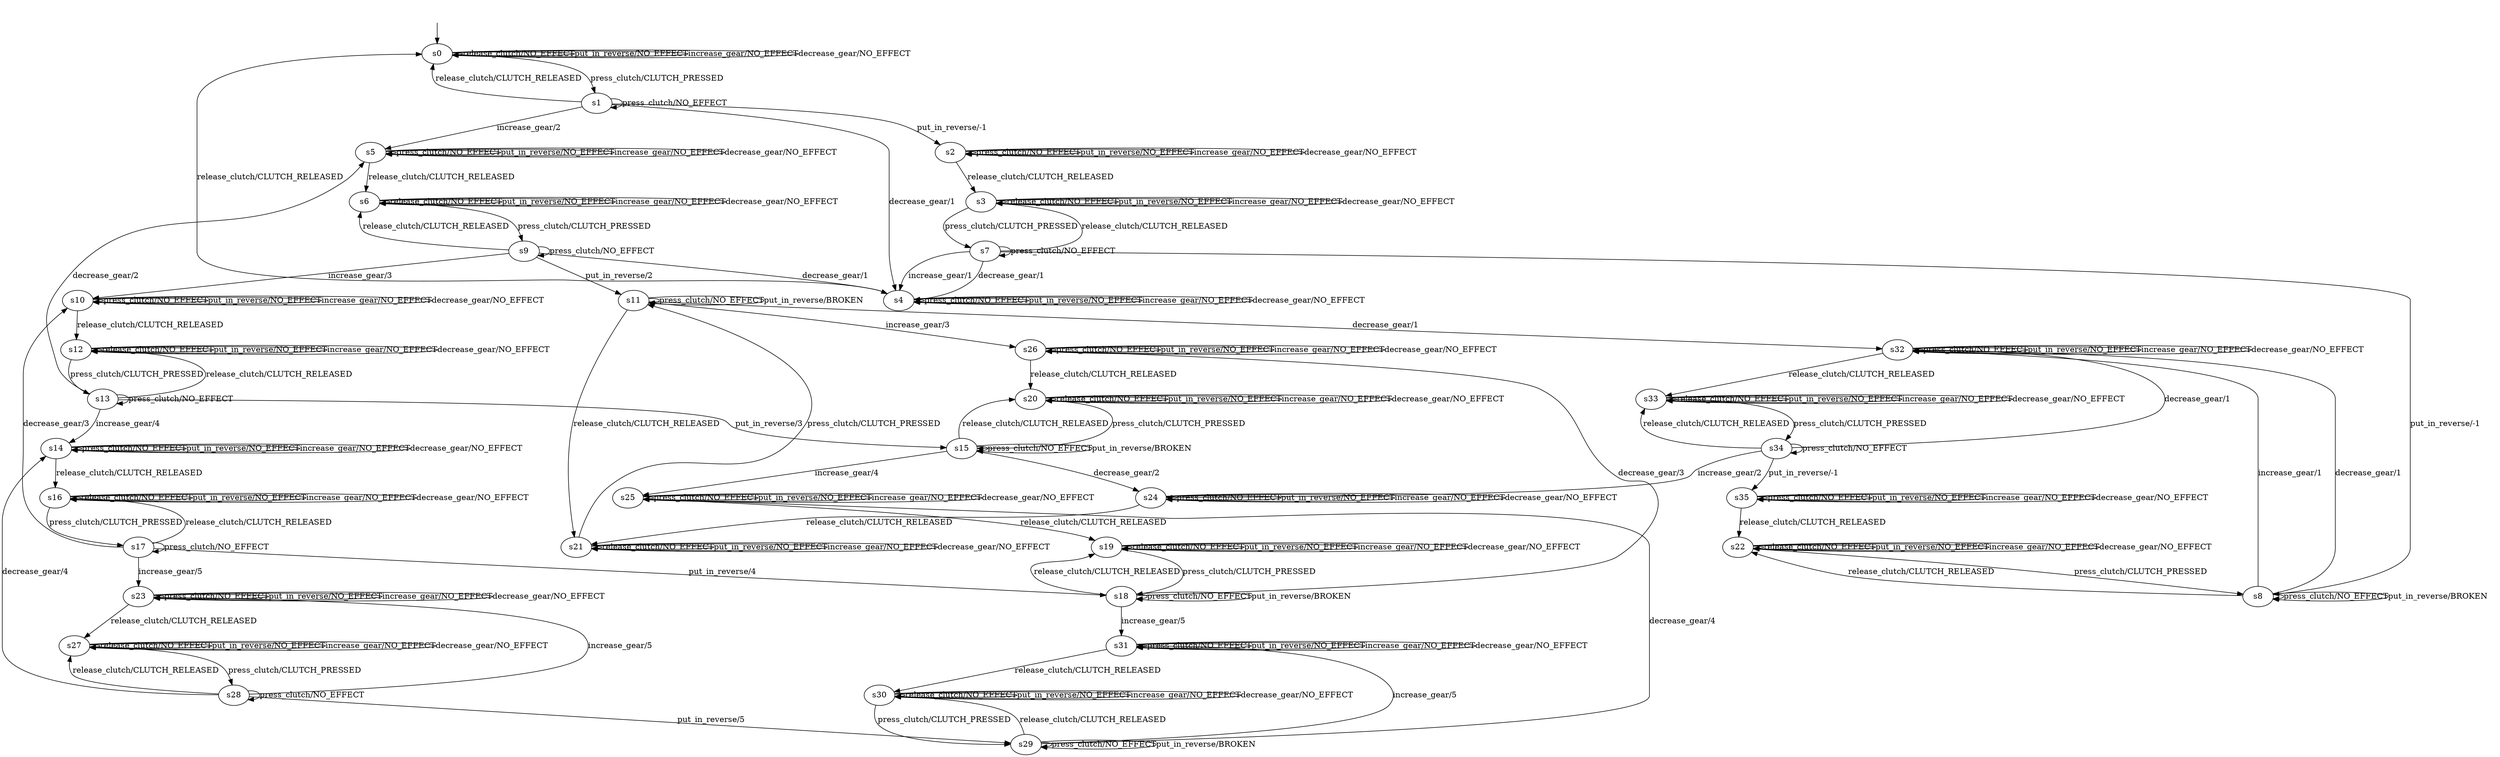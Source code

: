 digraph "LearnedModels/gearboxFaultModel" {
s0 [label=s0];
s1 [label=s1];
s2 [label=s2];
s3 [label=s3];
s4 [label=s4];
s5 [label=s5];
s6 [label=s6];
s7 [label=s7];
s8 [label=s8];
s9 [label=s9];
s10 [label=s10];
s11 [label=s11];
s12 [label=s12];
s13 [label=s13];
s14 [label=s14];
s15 [label=s15];
s16 [label=s16];
s17 [label=s17];
s18 [label=s18];
s19 [label=s19];
s20 [label=s20];
s21 [label=s21];
s22 [label=s22];
s23 [label=s23];
s24 [label=s24];
s25 [label=s25];
s26 [label=s26];
s27 [label=s27];
s28 [label=s28];
s29 [label=s29];
s30 [label=s30];
s31 [label=s31];
s32 [label=s32];
s33 [label=s33];
s34 [label=s34];
s35 [label=s35];
s0 -> s1  [label="press_clutch/CLUTCH_PRESSED"];
s0 -> s0  [label="release_clutch/NO_EFFECT"];
s0 -> s0  [label="put_in_reverse/NO_EFFECT"];
s0 -> s0  [label="increase_gear/NO_EFFECT"];
s0 -> s0  [label="decrease_gear/NO_EFFECT"];
s1 -> s1  [label="press_clutch/NO_EFFECT"];
s1 -> s0  [label="release_clutch/CLUTCH_RELEASED"];
s1 -> s2  [label="put_in_reverse/-1"];
s1 -> s5  [label="increase_gear/2"];
s1 -> s4  [label="decrease_gear/1"];
s2 -> s2  [label="press_clutch/NO_EFFECT"];
s2 -> s3  [label="release_clutch/CLUTCH_RELEASED"];
s2 -> s2  [label="put_in_reverse/NO_EFFECT"];
s2 -> s2  [label="increase_gear/NO_EFFECT"];
s2 -> s2  [label="decrease_gear/NO_EFFECT"];
s3 -> s7  [label="press_clutch/CLUTCH_PRESSED"];
s3 -> s3  [label="release_clutch/NO_EFFECT"];
s3 -> s3  [label="put_in_reverse/NO_EFFECT"];
s3 -> s3  [label="increase_gear/NO_EFFECT"];
s3 -> s3  [label="decrease_gear/NO_EFFECT"];
s4 -> s4  [label="press_clutch/NO_EFFECT"];
s4 -> s0  [label="release_clutch/CLUTCH_RELEASED"];
s4 -> s4  [label="put_in_reverse/NO_EFFECT"];
s4 -> s4  [label="increase_gear/NO_EFFECT"];
s4 -> s4  [label="decrease_gear/NO_EFFECT"];
s5 -> s5  [label="press_clutch/NO_EFFECT"];
s5 -> s6  [label="release_clutch/CLUTCH_RELEASED"];
s5 -> s5  [label="put_in_reverse/NO_EFFECT"];
s5 -> s5  [label="increase_gear/NO_EFFECT"];
s5 -> s5  [label="decrease_gear/NO_EFFECT"];
s6 -> s9  [label="press_clutch/CLUTCH_PRESSED"];
s6 -> s6  [label="release_clutch/NO_EFFECT"];
s6 -> s6  [label="put_in_reverse/NO_EFFECT"];
s6 -> s6  [label="increase_gear/NO_EFFECT"];
s6 -> s6  [label="decrease_gear/NO_EFFECT"];
s7 -> s7  [label="press_clutch/NO_EFFECT"];
s7 -> s3  [label="release_clutch/CLUTCH_RELEASED"];
s7 -> s8  [label="put_in_reverse/-1"];
s7 -> s4  [label="increase_gear/1"];
s7 -> s4  [label="decrease_gear/1"];
s8 -> s8  [label="press_clutch/NO_EFFECT"];
s8 -> s22  [label="release_clutch/CLUTCH_RELEASED"];
s8 -> s8  [label="put_in_reverse/BROKEN"];
s8 -> s32  [label="increase_gear/1"];
s8 -> s32  [label="decrease_gear/1"];
s9 -> s9  [label="press_clutch/NO_EFFECT"];
s9 -> s6  [label="release_clutch/CLUTCH_RELEASED"];
s9 -> s11  [label="put_in_reverse/2"];
s9 -> s10  [label="increase_gear/3"];
s9 -> s4  [label="decrease_gear/1"];
s10 -> s10  [label="press_clutch/NO_EFFECT"];
s10 -> s12  [label="release_clutch/CLUTCH_RELEASED"];
s10 -> s10  [label="put_in_reverse/NO_EFFECT"];
s10 -> s10  [label="increase_gear/NO_EFFECT"];
s10 -> s10  [label="decrease_gear/NO_EFFECT"];
s11 -> s11  [label="press_clutch/NO_EFFECT"];
s11 -> s21  [label="release_clutch/CLUTCH_RELEASED"];
s11 -> s11  [label="put_in_reverse/BROKEN"];
s11 -> s26  [label="increase_gear/3"];
s11 -> s32  [label="decrease_gear/1"];
s12 -> s13  [label="press_clutch/CLUTCH_PRESSED"];
s12 -> s12  [label="release_clutch/NO_EFFECT"];
s12 -> s12  [label="put_in_reverse/NO_EFFECT"];
s12 -> s12  [label="increase_gear/NO_EFFECT"];
s12 -> s12  [label="decrease_gear/NO_EFFECT"];
s13 -> s13  [label="press_clutch/NO_EFFECT"];
s13 -> s12  [label="release_clutch/CLUTCH_RELEASED"];
s13 -> s15  [label="put_in_reverse/3"];
s13 -> s14  [label="increase_gear/4"];
s13 -> s5  [label="decrease_gear/2"];
s14 -> s14  [label="press_clutch/NO_EFFECT"];
s14 -> s16  [label="release_clutch/CLUTCH_RELEASED"];
s14 -> s14  [label="put_in_reverse/NO_EFFECT"];
s14 -> s14  [label="increase_gear/NO_EFFECT"];
s14 -> s14  [label="decrease_gear/NO_EFFECT"];
s15 -> s15  [label="press_clutch/NO_EFFECT"];
s15 -> s20  [label="release_clutch/CLUTCH_RELEASED"];
s15 -> s15  [label="put_in_reverse/BROKEN"];
s15 -> s25  [label="increase_gear/4"];
s15 -> s24  [label="decrease_gear/2"];
s16 -> s17  [label="press_clutch/CLUTCH_PRESSED"];
s16 -> s16  [label="release_clutch/NO_EFFECT"];
s16 -> s16  [label="put_in_reverse/NO_EFFECT"];
s16 -> s16  [label="increase_gear/NO_EFFECT"];
s16 -> s16  [label="decrease_gear/NO_EFFECT"];
s17 -> s17  [label="press_clutch/NO_EFFECT"];
s17 -> s16  [label="release_clutch/CLUTCH_RELEASED"];
s17 -> s18  [label="put_in_reverse/4"];
s17 -> s23  [label="increase_gear/5"];
s17 -> s10  [label="decrease_gear/3"];
s18 -> s18  [label="press_clutch/NO_EFFECT"];
s18 -> s19  [label="release_clutch/CLUTCH_RELEASED"];
s18 -> s18  [label="put_in_reverse/BROKEN"];
s18 -> s31  [label="increase_gear/5"];
s18 -> s26  [label="decrease_gear/3"];
s19 -> s18  [label="press_clutch/CLUTCH_PRESSED"];
s19 -> s19  [label="release_clutch/NO_EFFECT"];
s19 -> s19  [label="put_in_reverse/NO_EFFECT"];
s19 -> s19  [label="increase_gear/NO_EFFECT"];
s19 -> s19  [label="decrease_gear/NO_EFFECT"];
s20 -> s15  [label="press_clutch/CLUTCH_PRESSED"];
s20 -> s20  [label="release_clutch/NO_EFFECT"];
s20 -> s20  [label="put_in_reverse/NO_EFFECT"];
s20 -> s20  [label="increase_gear/NO_EFFECT"];
s20 -> s20  [label="decrease_gear/NO_EFFECT"];
s21 -> s11  [label="press_clutch/CLUTCH_PRESSED"];
s21 -> s21  [label="release_clutch/NO_EFFECT"];
s21 -> s21  [label="put_in_reverse/NO_EFFECT"];
s21 -> s21  [label="increase_gear/NO_EFFECT"];
s21 -> s21  [label="decrease_gear/NO_EFFECT"];
s22 -> s8  [label="press_clutch/CLUTCH_PRESSED"];
s22 -> s22  [label="release_clutch/NO_EFFECT"];
s22 -> s22  [label="put_in_reverse/NO_EFFECT"];
s22 -> s22  [label="increase_gear/NO_EFFECT"];
s22 -> s22  [label="decrease_gear/NO_EFFECT"];
s23 -> s23  [label="press_clutch/NO_EFFECT"];
s23 -> s27  [label="release_clutch/CLUTCH_RELEASED"];
s23 -> s23  [label="put_in_reverse/NO_EFFECT"];
s23 -> s23  [label="increase_gear/NO_EFFECT"];
s23 -> s23  [label="decrease_gear/NO_EFFECT"];
s24 -> s24  [label="press_clutch/NO_EFFECT"];
s24 -> s21  [label="release_clutch/CLUTCH_RELEASED"];
s24 -> s24  [label="put_in_reverse/NO_EFFECT"];
s24 -> s24  [label="increase_gear/NO_EFFECT"];
s24 -> s24  [label="decrease_gear/NO_EFFECT"];
s25 -> s25  [label="press_clutch/NO_EFFECT"];
s25 -> s19  [label="release_clutch/CLUTCH_RELEASED"];
s25 -> s25  [label="put_in_reverse/NO_EFFECT"];
s25 -> s25  [label="increase_gear/NO_EFFECT"];
s25 -> s25  [label="decrease_gear/NO_EFFECT"];
s26 -> s26  [label="press_clutch/NO_EFFECT"];
s26 -> s20  [label="release_clutch/CLUTCH_RELEASED"];
s26 -> s26  [label="put_in_reverse/NO_EFFECT"];
s26 -> s26  [label="increase_gear/NO_EFFECT"];
s26 -> s26  [label="decrease_gear/NO_EFFECT"];
s27 -> s28  [label="press_clutch/CLUTCH_PRESSED"];
s27 -> s27  [label="release_clutch/NO_EFFECT"];
s27 -> s27  [label="put_in_reverse/NO_EFFECT"];
s27 -> s27  [label="increase_gear/NO_EFFECT"];
s27 -> s27  [label="decrease_gear/NO_EFFECT"];
s28 -> s28  [label="press_clutch/NO_EFFECT"];
s28 -> s27  [label="release_clutch/CLUTCH_RELEASED"];
s28 -> s29  [label="put_in_reverse/5"];
s28 -> s23  [label="increase_gear/5"];
s28 -> s14  [label="decrease_gear/4"];
s29 -> s29  [label="press_clutch/NO_EFFECT"];
s29 -> s30  [label="release_clutch/CLUTCH_RELEASED"];
s29 -> s29  [label="put_in_reverse/BROKEN"];
s29 -> s31  [label="increase_gear/5"];
s29 -> s25  [label="decrease_gear/4"];
s30 -> s29  [label="press_clutch/CLUTCH_PRESSED"];
s30 -> s30  [label="release_clutch/NO_EFFECT"];
s30 -> s30  [label="put_in_reverse/NO_EFFECT"];
s30 -> s30  [label="increase_gear/NO_EFFECT"];
s30 -> s30  [label="decrease_gear/NO_EFFECT"];
s31 -> s31  [label="press_clutch/NO_EFFECT"];
s31 -> s30  [label="release_clutch/CLUTCH_RELEASED"];
s31 -> s31  [label="put_in_reverse/NO_EFFECT"];
s31 -> s31  [label="increase_gear/NO_EFFECT"];
s31 -> s31  [label="decrease_gear/NO_EFFECT"];
s32 -> s32  [label="press_clutch/NO_EFFECT"];
s32 -> s33  [label="release_clutch/CLUTCH_RELEASED"];
s32 -> s32  [label="put_in_reverse/NO_EFFECT"];
s32 -> s32  [label="increase_gear/NO_EFFECT"];
s32 -> s32  [label="decrease_gear/NO_EFFECT"];
s33 -> s34  [label="press_clutch/CLUTCH_PRESSED"];
s33 -> s33  [label="release_clutch/NO_EFFECT"];
s33 -> s33  [label="put_in_reverse/NO_EFFECT"];
s33 -> s33  [label="increase_gear/NO_EFFECT"];
s33 -> s33  [label="decrease_gear/NO_EFFECT"];
s34 -> s34  [label="press_clutch/NO_EFFECT"];
s34 -> s33  [label="release_clutch/CLUTCH_RELEASED"];
s34 -> s35  [label="put_in_reverse/-1"];
s34 -> s24  [label="increase_gear/2"];
s34 -> s32  [label="decrease_gear/1"];
s35 -> s35  [label="press_clutch/NO_EFFECT"];
s35 -> s22  [label="release_clutch/CLUTCH_RELEASED"];
s35 -> s35  [label="put_in_reverse/NO_EFFECT"];
s35 -> s35  [label="increase_gear/NO_EFFECT"];
s35 -> s35  [label="decrease_gear/NO_EFFECT"];
__start0 [label="", shape=none];
__start0 -> s0  [label=""];
}

